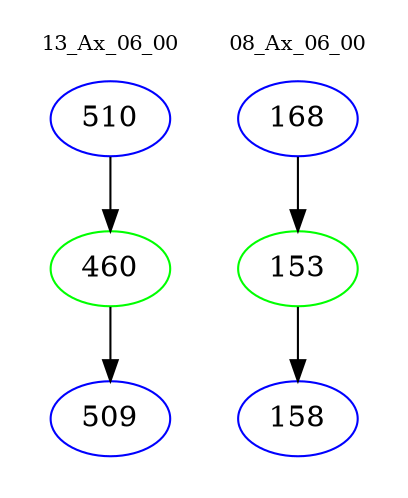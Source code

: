 digraph{
subgraph cluster_0 {
color = white
label = "13_Ax_06_00";
fontsize=10;
T0_510 [label="510", color="blue"]
T0_510 -> T0_460 [color="black"]
T0_460 [label="460", color="green"]
T0_460 -> T0_509 [color="black"]
T0_509 [label="509", color="blue"]
}
subgraph cluster_1 {
color = white
label = "08_Ax_06_00";
fontsize=10;
T1_168 [label="168", color="blue"]
T1_168 -> T1_153 [color="black"]
T1_153 [label="153", color="green"]
T1_153 -> T1_158 [color="black"]
T1_158 [label="158", color="blue"]
}
}
